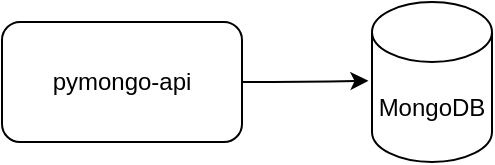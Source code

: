 <mxfile version="24.7.5" pages="6">
  <diagram name="base" id="-H_mtQnk-PTXWXPvYvuk">
    <mxGraphModel dx="1036" dy="702" grid="1" gridSize="10" guides="1" tooltips="1" connect="1" arrows="1" fold="1" page="1" pageScale="1" pageWidth="1169" pageHeight="827" math="0" shadow="0">
      <root>
        <mxCell id="0" />
        <mxCell id="1" parent="0" />
        <mxCell id="zA23MoTUsTF4_91t8viU-3" value="pymongo-api" style="rounded=1;whiteSpace=wrap;html=1;" parent="1" vertex="1">
          <mxGeometry x="340" y="240" width="120" height="60" as="geometry" />
        </mxCell>
        <mxCell id="OnGsia_LLJmRmPBzpQsp-10" value="MongoDB" style="shape=cylinder3;whiteSpace=wrap;html=1;boundedLbl=1;backgroundOutline=1;size=15;" vertex="1" parent="1">
          <mxGeometry x="525" y="230" width="60" height="80" as="geometry" />
        </mxCell>
        <mxCell id="OnGsia_LLJmRmPBzpQsp-13" style="edgeStyle=orthogonalEdgeStyle;curved=1;rounded=0;orthogonalLoop=1;jettySize=auto;html=1;entryX=0.036;entryY=0.491;entryDx=0;entryDy=0;entryPerimeter=0;" edge="1" parent="1" source="zA23MoTUsTF4_91t8viU-3">
          <mxGeometry relative="1" as="geometry">
            <mxPoint x="523.24" y="269.37" as="targetPoint" />
          </mxGeometry>
        </mxCell>
      </root>
    </mxGraphModel>
  </diagram>
  <diagram id="lijspeEM17hImte0WzE1" name="sharding">
    <mxGraphModel dx="1034" dy="701" grid="1" gridSize="10" guides="1" tooltips="1" connect="1" arrows="1" fold="1" page="1" pageScale="1" pageWidth="850" pageHeight="1100" math="0" shadow="0">
      <root>
        <mxCell id="0" />
        <mxCell id="1" parent="0" />
        <mxCell id="xdu07XAg_xLMzdiTN3Fq-1" value="pymongo-api" style="rounded=1;whiteSpace=wrap;html=1;" parent="1" vertex="1">
          <mxGeometry x="200" y="300" width="120" height="60" as="geometry" />
        </mxCell>
        <mxCell id="xdu07XAg_xLMzdiTN3Fq-2" value="MongoDB" style="shape=cylinder3;whiteSpace=wrap;html=1;boundedLbl=1;backgroundOutline=1;size=15;" parent="1" vertex="1">
          <mxGeometry x="560" y="350" width="60" height="80" as="geometry" />
        </mxCell>
        <mxCell id="xdu07XAg_xLMzdiTN3Fq-3" value="MongoDB" style="shape=cylinder3;whiteSpace=wrap;html=1;boundedLbl=1;backgroundOutline=1;size=15;" parent="1" vertex="1">
          <mxGeometry x="560" y="250" width="60" height="80" as="geometry" />
        </mxCell>
        <mxCell id="xdu07XAg_xLMzdiTN3Fq-4" value="Config Server" style="shape=note;whiteSpace=wrap;html=1;backgroundOutline=1;darkOpacity=0.05;" parent="1" vertex="1">
          <mxGeometry x="405" y="130" width="80" height="90" as="geometry" />
        </mxCell>
        <mxCell id="xdu07XAg_xLMzdiTN3Fq-5" value="Router" style="shape=cube;whiteSpace=wrap;html=1;boundedLbl=1;backgroundOutline=1;darkOpacity=0.05;darkOpacity2=0.1;" parent="1" vertex="1">
          <mxGeometry x="380" y="295" width="90" height="70" as="geometry" />
        </mxCell>
        <mxCell id="xdu07XAg_xLMzdiTN3Fq-6" style="edgeStyle=orthogonalEdgeStyle;curved=1;rounded=0;orthogonalLoop=1;jettySize=auto;html=1;entryX=0.036;entryY=0.491;entryDx=0;entryDy=0;entryPerimeter=0;" parent="1" source="xdu07XAg_xLMzdiTN3Fq-1" target="xdu07XAg_xLMzdiTN3Fq-5" edge="1">
          <mxGeometry relative="1" as="geometry" />
        </mxCell>
        <mxCell id="xdu07XAg_xLMzdiTN3Fq-7" style="edgeStyle=orthogonalEdgeStyle;curved=1;rounded=0;orthogonalLoop=1;jettySize=auto;html=1;entryX=0;entryY=0.5;entryDx=0;entryDy=0;entryPerimeter=0;" parent="1" source="xdu07XAg_xLMzdiTN3Fq-5" target="xdu07XAg_xLMzdiTN3Fq-3" edge="1">
          <mxGeometry relative="1" as="geometry" />
        </mxCell>
        <mxCell id="xdu07XAg_xLMzdiTN3Fq-8" style="edgeStyle=orthogonalEdgeStyle;curved=1;rounded=0;orthogonalLoop=1;jettySize=auto;html=1;entryX=0;entryY=0.5;entryDx=0;entryDy=0;entryPerimeter=0;" parent="1" source="xdu07XAg_xLMzdiTN3Fq-5" target="xdu07XAg_xLMzdiTN3Fq-2" edge="1">
          <mxGeometry relative="1" as="geometry" />
        </mxCell>
        <mxCell id="xdu07XAg_xLMzdiTN3Fq-9" style="edgeStyle=orthogonalEdgeStyle;curved=1;rounded=0;orthogonalLoop=1;jettySize=auto;html=1;entryX=0.628;entryY=1.042;entryDx=0;entryDy=0;entryPerimeter=0;dashed=1;" parent="1" source="xdu07XAg_xLMzdiTN3Fq-5" target="xdu07XAg_xLMzdiTN3Fq-4" edge="1">
          <mxGeometry relative="1" as="geometry" />
        </mxCell>
        <mxCell id="xdu07XAg_xLMzdiTN3Fq-10" style="edgeStyle=orthogonalEdgeStyle;curved=1;rounded=0;orthogonalLoop=1;jettySize=auto;html=1;entryX=0.249;entryY=0.023;entryDx=0;entryDy=0;entryPerimeter=0;dashed=1;" parent="1" source="xdu07XAg_xLMzdiTN3Fq-4" target="xdu07XAg_xLMzdiTN3Fq-5" edge="1">
          <mxGeometry relative="1" as="geometry">
            <Array as="points">
              <mxPoint x="445" y="240" />
              <mxPoint x="402" y="240" />
            </Array>
          </mxGeometry>
        </mxCell>
      </root>
    </mxGraphModel>
  </diagram>
  <diagram id="-LghWwi6-oDqnUDFU_0i" name="sharding-repl">
    <mxGraphModel dx="1034" dy="701" grid="1" gridSize="10" guides="1" tooltips="1" connect="1" arrows="1" fold="1" page="1" pageScale="1" pageWidth="850" pageHeight="1100" math="0" shadow="0">
      <root>
        <mxCell id="0" />
        <mxCell id="1" parent="0" />
        <mxCell id="vhlJsEPNNQFTlqiKkp3k-11" value="" style="whiteSpace=wrap;html=1;aspect=fixed;" vertex="1" parent="1">
          <mxGeometry x="560" y="100" width="210" height="210" as="geometry" />
        </mxCell>
        <mxCell id="vhlJsEPNNQFTlqiKkp3k-1" value="pymongo-api" style="rounded=1;whiteSpace=wrap;html=1;" vertex="1" parent="1">
          <mxGeometry x="130" y="290" width="120" height="60" as="geometry" />
        </mxCell>
        <mxCell id="vhlJsEPNNQFTlqiKkp3k-3" value="Slave" style="shape=cylinder3;whiteSpace=wrap;html=1;boundedLbl=1;backgroundOutline=1;size=15;" vertex="1" parent="1">
          <mxGeometry x="580" y="205" width="60" height="80" as="geometry" />
        </mxCell>
        <mxCell id="vhlJsEPNNQFTlqiKkp3k-4" value="Config Server" style="shape=note;whiteSpace=wrap;html=1;backgroundOutline=1;darkOpacity=0.05;" vertex="1" parent="1">
          <mxGeometry x="335" y="120" width="80" height="90" as="geometry" />
        </mxCell>
        <mxCell id="vhlJsEPNNQFTlqiKkp3k-26" style="edgeStyle=orthogonalEdgeStyle;curved=1;rounded=0;orthogonalLoop=1;jettySize=auto;html=1;entryX=0;entryY=0.5;entryDx=0;entryDy=0;" edge="1" parent="1" source="vhlJsEPNNQFTlqiKkp3k-5" target="vhlJsEPNNQFTlqiKkp3k-18">
          <mxGeometry relative="1" as="geometry" />
        </mxCell>
        <mxCell id="vhlJsEPNNQFTlqiKkp3k-5" value="Router" style="shape=cube;whiteSpace=wrap;html=1;boundedLbl=1;backgroundOutline=1;darkOpacity=0.05;darkOpacity2=0.1;" vertex="1" parent="1">
          <mxGeometry x="310" y="285" width="90" height="70" as="geometry" />
        </mxCell>
        <mxCell id="vhlJsEPNNQFTlqiKkp3k-6" style="edgeStyle=orthogonalEdgeStyle;curved=1;rounded=0;orthogonalLoop=1;jettySize=auto;html=1;entryX=0.036;entryY=0.491;entryDx=0;entryDy=0;entryPerimeter=0;" edge="1" parent="1" source="vhlJsEPNNQFTlqiKkp3k-1" target="vhlJsEPNNQFTlqiKkp3k-5">
          <mxGeometry relative="1" as="geometry" />
        </mxCell>
        <mxCell id="vhlJsEPNNQFTlqiKkp3k-7" style="edgeStyle=orthogonalEdgeStyle;curved=1;rounded=0;orthogonalLoop=1;jettySize=auto;html=1;entryX=0;entryY=0.5;entryDx=0;entryDy=0;" edge="1" parent="1" source="vhlJsEPNNQFTlqiKkp3k-5" target="vhlJsEPNNQFTlqiKkp3k-11">
          <mxGeometry relative="1" as="geometry" />
        </mxCell>
        <mxCell id="vhlJsEPNNQFTlqiKkp3k-9" style="edgeStyle=orthogonalEdgeStyle;curved=1;rounded=0;orthogonalLoop=1;jettySize=auto;html=1;entryX=0.628;entryY=1.042;entryDx=0;entryDy=0;entryPerimeter=0;dashed=1;" edge="1" parent="1" source="vhlJsEPNNQFTlqiKkp3k-5" target="vhlJsEPNNQFTlqiKkp3k-4">
          <mxGeometry relative="1" as="geometry" />
        </mxCell>
        <mxCell id="vhlJsEPNNQFTlqiKkp3k-10" style="edgeStyle=orthogonalEdgeStyle;curved=1;rounded=0;orthogonalLoop=1;jettySize=auto;html=1;entryX=0.249;entryY=0.023;entryDx=0;entryDy=0;entryPerimeter=0;dashed=1;" edge="1" parent="1" source="vhlJsEPNNQFTlqiKkp3k-4" target="vhlJsEPNNQFTlqiKkp3k-5">
          <mxGeometry relative="1" as="geometry">
            <Array as="points">
              <mxPoint x="375" y="230" />
              <mxPoint x="332" y="230" />
            </Array>
          </mxGeometry>
        </mxCell>
        <mxCell id="vhlJsEPNNQFTlqiKkp3k-12" value="Slave" style="shape=cylinder3;whiteSpace=wrap;html=1;boundedLbl=1;backgroundOutline=1;size=15;" vertex="1" parent="1">
          <mxGeometry x="690" y="205" width="60" height="80" as="geometry" />
        </mxCell>
        <mxCell id="vhlJsEPNNQFTlqiKkp3k-13" value="Master" style="shape=cylinder3;whiteSpace=wrap;html=1;boundedLbl=1;backgroundOutline=1;size=15;" vertex="1" parent="1">
          <mxGeometry x="635" y="110" width="60" height="80" as="geometry" />
        </mxCell>
        <mxCell id="vhlJsEPNNQFTlqiKkp3k-14" style="edgeStyle=orthogonalEdgeStyle;rounded=0;orthogonalLoop=1;jettySize=auto;html=1;entryX=1;entryY=0;entryDx=0;entryDy=15;entryPerimeter=0;dashed=1;" edge="1" parent="1" source="vhlJsEPNNQFTlqiKkp3k-13" target="vhlJsEPNNQFTlqiKkp3k-3">
          <mxGeometry relative="1" as="geometry" />
        </mxCell>
        <mxCell id="vhlJsEPNNQFTlqiKkp3k-15" style="edgeStyle=orthogonalEdgeStyle;rounded=0;orthogonalLoop=1;jettySize=auto;html=1;entryX=0;entryY=0;entryDx=0;entryDy=15;entryPerimeter=0;dashed=1;" edge="1" parent="1" source="vhlJsEPNNQFTlqiKkp3k-13" target="vhlJsEPNNQFTlqiKkp3k-12">
          <mxGeometry relative="1" as="geometry" />
        </mxCell>
        <mxCell id="vhlJsEPNNQFTlqiKkp3k-16" value="Replica Set 1" style="text;html=1;align=center;verticalAlign=middle;whiteSpace=wrap;rounded=0;" vertex="1" parent="1">
          <mxGeometry x="630" y="60" width="60" height="30" as="geometry" />
        </mxCell>
        <mxCell id="vhlJsEPNNQFTlqiKkp3k-18" value="" style="whiteSpace=wrap;html=1;aspect=fixed;" vertex="1" parent="1">
          <mxGeometry x="555" y="370" width="210" height="210" as="geometry" />
        </mxCell>
        <mxCell id="vhlJsEPNNQFTlqiKkp3k-19" value="Slave" style="shape=cylinder3;whiteSpace=wrap;html=1;boundedLbl=1;backgroundOutline=1;size=15;" vertex="1" parent="1">
          <mxGeometry x="575" y="475" width="60" height="80" as="geometry" />
        </mxCell>
        <mxCell id="vhlJsEPNNQFTlqiKkp3k-20" value="Slave" style="shape=cylinder3;whiteSpace=wrap;html=1;boundedLbl=1;backgroundOutline=1;size=15;" vertex="1" parent="1">
          <mxGeometry x="685" y="475" width="60" height="80" as="geometry" />
        </mxCell>
        <mxCell id="vhlJsEPNNQFTlqiKkp3k-21" value="Master" style="shape=cylinder3;whiteSpace=wrap;html=1;boundedLbl=1;backgroundOutline=1;size=15;" vertex="1" parent="1">
          <mxGeometry x="630" y="380" width="60" height="80" as="geometry" />
        </mxCell>
        <mxCell id="vhlJsEPNNQFTlqiKkp3k-22" style="edgeStyle=orthogonalEdgeStyle;rounded=0;orthogonalLoop=1;jettySize=auto;html=1;entryX=1;entryY=0;entryDx=0;entryDy=15;entryPerimeter=0;dashed=1;" edge="1" parent="1" source="vhlJsEPNNQFTlqiKkp3k-21" target="vhlJsEPNNQFTlqiKkp3k-19">
          <mxGeometry relative="1" as="geometry" />
        </mxCell>
        <mxCell id="vhlJsEPNNQFTlqiKkp3k-23" style="edgeStyle=orthogonalEdgeStyle;rounded=0;orthogonalLoop=1;jettySize=auto;html=1;entryX=0;entryY=0;entryDx=0;entryDy=15;entryPerimeter=0;dashed=1;" edge="1" parent="1" source="vhlJsEPNNQFTlqiKkp3k-21" target="vhlJsEPNNQFTlqiKkp3k-20">
          <mxGeometry relative="1" as="geometry" />
        </mxCell>
        <mxCell id="vhlJsEPNNQFTlqiKkp3k-24" value="Replica Set 2" style="text;html=1;align=center;verticalAlign=middle;whiteSpace=wrap;rounded=0;" vertex="1" parent="1">
          <mxGeometry x="625" y="330" width="60" height="30" as="geometry" />
        </mxCell>
      </root>
    </mxGraphModel>
  </diagram>
  <diagram id="3_eMK0ekYJvWcPCFXmuJ" name="sharding-repl-cache">
    <mxGraphModel dx="1379" dy="935" grid="1" gridSize="10" guides="1" tooltips="1" connect="1" arrows="1" fold="1" page="1" pageScale="1" pageWidth="850" pageHeight="1100" math="0" shadow="0">
      <root>
        <mxCell id="0" />
        <mxCell id="1" parent="0" />
        <mxCell id="49PQBLQmq2RMuryVwQxM-5" style="edgeStyle=none;rounded=0;orthogonalLoop=1;jettySize=auto;html=1;entryX=0.5;entryY=1;entryDx=0;entryDy=0;exitX=0.5;exitY=0;exitDx=0;exitDy=0;" edge="1" parent="1" source="49PQBLQmq2RMuryVwQxM-2" target="LizzETU5KsjbvdkglL4d-23">
          <mxGeometry relative="1" as="geometry">
            <mxPoint x="158.194" y="192.5" as="sourcePoint" />
          </mxGeometry>
        </mxCell>
        <mxCell id="LizzETU5KsjbvdkglL4d-1" value="" style="whiteSpace=wrap;html=1;aspect=fixed;" vertex="1" parent="1">
          <mxGeometry x="560" y="100" width="210" height="210" as="geometry" />
        </mxCell>
        <mxCell id="LizzETU5KsjbvdkglL4d-3" value="Slave" style="shape=cylinder3;whiteSpace=wrap;html=1;boundedLbl=1;backgroundOutline=1;size=15;" vertex="1" parent="1">
          <mxGeometry x="580" y="205" width="60" height="80" as="geometry" />
        </mxCell>
        <mxCell id="LizzETU5KsjbvdkglL4d-4" value="Config Server" style="shape=note;whiteSpace=wrap;html=1;backgroundOutline=1;darkOpacity=0.05;" vertex="1" parent="1">
          <mxGeometry x="335" y="120" width="80" height="90" as="geometry" />
        </mxCell>
        <mxCell id="LizzETU5KsjbvdkglL4d-5" style="edgeStyle=orthogonalEdgeStyle;curved=1;rounded=0;orthogonalLoop=1;jettySize=auto;html=1;entryX=0;entryY=0.5;entryDx=0;entryDy=0;" edge="1" parent="1" source="LizzETU5KsjbvdkglL4d-6" target="LizzETU5KsjbvdkglL4d-16">
          <mxGeometry relative="1" as="geometry" />
        </mxCell>
        <mxCell id="LizzETU5KsjbvdkglL4d-6" value="Router" style="shape=cube;whiteSpace=wrap;html=1;boundedLbl=1;backgroundOutline=1;darkOpacity=0.05;darkOpacity2=0.1;" vertex="1" parent="1">
          <mxGeometry x="310" y="285" width="90" height="70" as="geometry" />
        </mxCell>
        <mxCell id="LizzETU5KsjbvdkglL4d-8" style="edgeStyle=orthogonalEdgeStyle;curved=1;rounded=0;orthogonalLoop=1;jettySize=auto;html=1;entryX=0;entryY=0.5;entryDx=0;entryDy=0;" edge="1" parent="1" source="LizzETU5KsjbvdkglL4d-6" target="LizzETU5KsjbvdkglL4d-1">
          <mxGeometry relative="1" as="geometry" />
        </mxCell>
        <mxCell id="LizzETU5KsjbvdkglL4d-9" style="edgeStyle=orthogonalEdgeStyle;curved=1;rounded=0;orthogonalLoop=1;jettySize=auto;html=1;entryX=0.628;entryY=1.042;entryDx=0;entryDy=0;entryPerimeter=0;dashed=1;" edge="1" parent="1" source="LizzETU5KsjbvdkglL4d-6" target="LizzETU5KsjbvdkglL4d-4">
          <mxGeometry relative="1" as="geometry" />
        </mxCell>
        <mxCell id="LizzETU5KsjbvdkglL4d-10" style="edgeStyle=orthogonalEdgeStyle;curved=1;rounded=0;orthogonalLoop=1;jettySize=auto;html=1;entryX=0.249;entryY=0.023;entryDx=0;entryDy=0;entryPerimeter=0;dashed=1;" edge="1" parent="1" source="LizzETU5KsjbvdkglL4d-4" target="LizzETU5KsjbvdkglL4d-6">
          <mxGeometry relative="1" as="geometry">
            <Array as="points">
              <mxPoint x="375" y="230" />
              <mxPoint x="332" y="230" />
            </Array>
          </mxGeometry>
        </mxCell>
        <mxCell id="LizzETU5KsjbvdkglL4d-11" value="Slave" style="shape=cylinder3;whiteSpace=wrap;html=1;boundedLbl=1;backgroundOutline=1;size=15;" vertex="1" parent="1">
          <mxGeometry x="690" y="205" width="60" height="80" as="geometry" />
        </mxCell>
        <mxCell id="LizzETU5KsjbvdkglL4d-12" value="Master" style="shape=cylinder3;whiteSpace=wrap;html=1;boundedLbl=1;backgroundOutline=1;size=15;" vertex="1" parent="1">
          <mxGeometry x="635" y="110" width="60" height="80" as="geometry" />
        </mxCell>
        <mxCell id="LizzETU5KsjbvdkglL4d-13" style="edgeStyle=orthogonalEdgeStyle;rounded=0;orthogonalLoop=1;jettySize=auto;html=1;entryX=1;entryY=0;entryDx=0;entryDy=15;entryPerimeter=0;dashed=1;" edge="1" parent="1" source="LizzETU5KsjbvdkglL4d-12" target="LizzETU5KsjbvdkglL4d-3">
          <mxGeometry relative="1" as="geometry" />
        </mxCell>
        <mxCell id="LizzETU5KsjbvdkglL4d-14" style="edgeStyle=orthogonalEdgeStyle;rounded=0;orthogonalLoop=1;jettySize=auto;html=1;entryX=0;entryY=0;entryDx=0;entryDy=15;entryPerimeter=0;dashed=1;" edge="1" parent="1" source="LizzETU5KsjbvdkglL4d-12" target="LizzETU5KsjbvdkglL4d-11">
          <mxGeometry relative="1" as="geometry" />
        </mxCell>
        <mxCell id="LizzETU5KsjbvdkglL4d-15" value="Replica Set 1" style="text;html=1;align=center;verticalAlign=middle;whiteSpace=wrap;rounded=0;" vertex="1" parent="1">
          <mxGeometry x="630" y="60" width="60" height="30" as="geometry" />
        </mxCell>
        <mxCell id="LizzETU5KsjbvdkglL4d-16" value="" style="whiteSpace=wrap;html=1;aspect=fixed;" vertex="1" parent="1">
          <mxGeometry x="555" y="370" width="210" height="210" as="geometry" />
        </mxCell>
        <mxCell id="LizzETU5KsjbvdkglL4d-17" value="Slave" style="shape=cylinder3;whiteSpace=wrap;html=1;boundedLbl=1;backgroundOutline=1;size=15;" vertex="1" parent="1">
          <mxGeometry x="575" y="475" width="60" height="80" as="geometry" />
        </mxCell>
        <mxCell id="LizzETU5KsjbvdkglL4d-18" value="Slave" style="shape=cylinder3;whiteSpace=wrap;html=1;boundedLbl=1;backgroundOutline=1;size=15;" vertex="1" parent="1">
          <mxGeometry x="685" y="475" width="60" height="80" as="geometry" />
        </mxCell>
        <mxCell id="LizzETU5KsjbvdkglL4d-19" value="Master" style="shape=cylinder3;whiteSpace=wrap;html=1;boundedLbl=1;backgroundOutline=1;size=15;" vertex="1" parent="1">
          <mxGeometry x="630" y="380" width="60" height="80" as="geometry" />
        </mxCell>
        <mxCell id="LizzETU5KsjbvdkglL4d-20" style="edgeStyle=orthogonalEdgeStyle;rounded=0;orthogonalLoop=1;jettySize=auto;html=1;entryX=1;entryY=0;entryDx=0;entryDy=15;entryPerimeter=0;dashed=1;" edge="1" parent="1" source="LizzETU5KsjbvdkglL4d-19" target="LizzETU5KsjbvdkglL4d-17">
          <mxGeometry relative="1" as="geometry" />
        </mxCell>
        <mxCell id="LizzETU5KsjbvdkglL4d-21" style="edgeStyle=orthogonalEdgeStyle;rounded=0;orthogonalLoop=1;jettySize=auto;html=1;entryX=0;entryY=0;entryDx=0;entryDy=15;entryPerimeter=0;dashed=1;" edge="1" parent="1" source="LizzETU5KsjbvdkglL4d-19" target="LizzETU5KsjbvdkglL4d-18">
          <mxGeometry relative="1" as="geometry" />
        </mxCell>
        <mxCell id="LizzETU5KsjbvdkglL4d-22" value="Replica Set 2" style="text;html=1;align=center;verticalAlign=middle;whiteSpace=wrap;rounded=0;" vertex="1" parent="1">
          <mxGeometry x="625" y="330" width="60" height="30" as="geometry" />
        </mxCell>
        <mxCell id="LizzETU5KsjbvdkglL4d-23" value="Cache" style="rounded=1;whiteSpace=wrap;html=1;" vertex="1" parent="1">
          <mxGeometry x="100" y="145" width="120" height="60" as="geometry" />
        </mxCell>
        <mxCell id="49PQBLQmq2RMuryVwQxM-2" value="pymongo-api" style="rounded=1;whiteSpace=wrap;html=1;" vertex="1" parent="1">
          <mxGeometry x="100" y="280" width="120" height="60" as="geometry" />
        </mxCell>
        <mxCell id="49PQBLQmq2RMuryVwQxM-6" style="edgeStyle=none;rounded=0;orthogonalLoop=1;jettySize=auto;html=1;entryX=0;entryY=0;entryDx=0;entryDy=25;entryPerimeter=0;exitX=1;exitY=0.5;exitDx=0;exitDy=0;" edge="1" parent="1" source="49PQBLQmq2RMuryVwQxM-2" target="LizzETU5KsjbvdkglL4d-6">
          <mxGeometry relative="1" as="geometry">
            <mxPoint x="270" y="309.355" as="sourcePoint" />
          </mxGeometry>
        </mxCell>
      </root>
    </mxGraphModel>
  </diagram>
  <diagram id="SLim0bVI5zzPwG8K8UZm" name="sharding-repl-cache-with-gateway">
    <mxGraphModel dx="2573" dy="1168" grid="1" gridSize="10" guides="1" tooltips="1" connect="1" arrows="1" fold="1" page="1" pageScale="1" pageWidth="850" pageHeight="1100" math="0" shadow="0">
      <root>
        <mxCell id="0" />
        <mxCell id="1" parent="0" />
        <mxCell id="wUFDccihuoPzmhN7gNPd-1" style="edgeStyle=none;rounded=0;orthogonalLoop=1;jettySize=auto;html=1;entryX=0.5;entryY=1;entryDx=0;entryDy=0;" edge="1" parent="1" source="wUFDccihuoPzmhN7gNPd-2" target="wUFDccihuoPzmhN7gNPd-24">
          <mxGeometry relative="1" as="geometry" />
        </mxCell>
        <mxCell id="ITWo1jE9_2LyDLDGr7MY-1" style="edgeStyle=none;rounded=0;orthogonalLoop=1;jettySize=auto;html=1;entryX=1.006;entryY=0.534;entryDx=0;entryDy=0;exitX=0.006;exitY=0.839;exitDx=0;exitDy=0;exitPerimeter=0;entryPerimeter=0;" edge="1" parent="1" source="wUFDccihuoPzmhN7gNPd-2" target="wUFDccihuoPzmhN7gNPd-30">
          <mxGeometry relative="1" as="geometry" />
        </mxCell>
        <mxCell id="wUFDccihuoPzmhN7gNPd-2" value="" style="whiteSpace=wrap;html=1;aspect=fixed;" vertex="1" parent="1">
          <mxGeometry x="40" y="192.5" width="230" height="230" as="geometry" />
        </mxCell>
        <mxCell id="wUFDccihuoPzmhN7gNPd-3" value="" style="whiteSpace=wrap;html=1;aspect=fixed;" vertex="1" parent="1">
          <mxGeometry x="560" y="100" width="210" height="210" as="geometry" />
        </mxCell>
        <mxCell id="wUFDccihuoPzmhN7gNPd-4" value="pymongo-api" style="rounded=1;whiteSpace=wrap;html=1;" vertex="1" parent="1">
          <mxGeometry x="100" y="212.5" width="120" height="60" as="geometry" />
        </mxCell>
        <mxCell id="wUFDccihuoPzmhN7gNPd-5" value="Slave" style="shape=cylinder3;whiteSpace=wrap;html=1;boundedLbl=1;backgroundOutline=1;size=15;" vertex="1" parent="1">
          <mxGeometry x="580" y="205" width="60" height="80" as="geometry" />
        </mxCell>
        <mxCell id="wUFDccihuoPzmhN7gNPd-6" value="Config Server" style="shape=note;whiteSpace=wrap;html=1;backgroundOutline=1;darkOpacity=0.05;" vertex="1" parent="1">
          <mxGeometry x="335" y="120" width="80" height="90" as="geometry" />
        </mxCell>
        <mxCell id="wUFDccihuoPzmhN7gNPd-7" style="edgeStyle=orthogonalEdgeStyle;curved=1;rounded=0;orthogonalLoop=1;jettySize=auto;html=1;entryX=0;entryY=0.5;entryDx=0;entryDy=0;" edge="1" parent="1" source="wUFDccihuoPzmhN7gNPd-8" target="wUFDccihuoPzmhN7gNPd-17">
          <mxGeometry relative="1" as="geometry" />
        </mxCell>
        <mxCell id="wUFDccihuoPzmhN7gNPd-8" value="Router" style="shape=cube;whiteSpace=wrap;html=1;boundedLbl=1;backgroundOutline=1;darkOpacity=0.05;darkOpacity2=0.1;" vertex="1" parent="1">
          <mxGeometry x="310" y="285" width="90" height="70" as="geometry" />
        </mxCell>
        <mxCell id="wUFDccihuoPzmhN7gNPd-9" style="edgeStyle=orthogonalEdgeStyle;curved=1;rounded=0;orthogonalLoop=1;jettySize=auto;html=1;entryX=0;entryY=0.5;entryDx=0;entryDy=0;" edge="1" parent="1" source="wUFDccihuoPzmhN7gNPd-8" target="wUFDccihuoPzmhN7gNPd-3">
          <mxGeometry relative="1" as="geometry" />
        </mxCell>
        <mxCell id="wUFDccihuoPzmhN7gNPd-10" style="edgeStyle=orthogonalEdgeStyle;curved=1;rounded=0;orthogonalLoop=1;jettySize=auto;html=1;entryX=0.628;entryY=1.042;entryDx=0;entryDy=0;entryPerimeter=0;dashed=1;" edge="1" parent="1" source="wUFDccihuoPzmhN7gNPd-8" target="wUFDccihuoPzmhN7gNPd-6">
          <mxGeometry relative="1" as="geometry" />
        </mxCell>
        <mxCell id="wUFDccihuoPzmhN7gNPd-11" style="edgeStyle=orthogonalEdgeStyle;curved=1;rounded=0;orthogonalLoop=1;jettySize=auto;html=1;entryX=0.249;entryY=0.023;entryDx=0;entryDy=0;entryPerimeter=0;dashed=1;" edge="1" parent="1" source="wUFDccihuoPzmhN7gNPd-6" target="wUFDccihuoPzmhN7gNPd-8">
          <mxGeometry relative="1" as="geometry">
            <Array as="points">
              <mxPoint x="375" y="230" />
              <mxPoint x="332" y="230" />
            </Array>
          </mxGeometry>
        </mxCell>
        <mxCell id="wUFDccihuoPzmhN7gNPd-12" value="Slave" style="shape=cylinder3;whiteSpace=wrap;html=1;boundedLbl=1;backgroundOutline=1;size=15;" vertex="1" parent="1">
          <mxGeometry x="690" y="205" width="60" height="80" as="geometry" />
        </mxCell>
        <mxCell id="wUFDccihuoPzmhN7gNPd-13" value="Master" style="shape=cylinder3;whiteSpace=wrap;html=1;boundedLbl=1;backgroundOutline=1;size=15;" vertex="1" parent="1">
          <mxGeometry x="635" y="110" width="60" height="80" as="geometry" />
        </mxCell>
        <mxCell id="wUFDccihuoPzmhN7gNPd-14" style="edgeStyle=orthogonalEdgeStyle;rounded=0;orthogonalLoop=1;jettySize=auto;html=1;entryX=1;entryY=0;entryDx=0;entryDy=15;entryPerimeter=0;dashed=1;" edge="1" parent="1" source="wUFDccihuoPzmhN7gNPd-13" target="wUFDccihuoPzmhN7gNPd-5">
          <mxGeometry relative="1" as="geometry" />
        </mxCell>
        <mxCell id="wUFDccihuoPzmhN7gNPd-15" style="edgeStyle=orthogonalEdgeStyle;rounded=0;orthogonalLoop=1;jettySize=auto;html=1;entryX=0;entryY=0;entryDx=0;entryDy=15;entryPerimeter=0;dashed=1;" edge="1" parent="1" source="wUFDccihuoPzmhN7gNPd-13" target="wUFDccihuoPzmhN7gNPd-12">
          <mxGeometry relative="1" as="geometry" />
        </mxCell>
        <mxCell id="wUFDccihuoPzmhN7gNPd-16" value="Replica Set 1" style="text;html=1;align=center;verticalAlign=middle;whiteSpace=wrap;rounded=0;" vertex="1" parent="1">
          <mxGeometry x="630" y="60" width="60" height="30" as="geometry" />
        </mxCell>
        <mxCell id="wUFDccihuoPzmhN7gNPd-17" value="" style="whiteSpace=wrap;html=1;aspect=fixed;" vertex="1" parent="1">
          <mxGeometry x="555" y="370" width="210" height="210" as="geometry" />
        </mxCell>
        <mxCell id="wUFDccihuoPzmhN7gNPd-18" value="Slave" style="shape=cylinder3;whiteSpace=wrap;html=1;boundedLbl=1;backgroundOutline=1;size=15;" vertex="1" parent="1">
          <mxGeometry x="575" y="475" width="60" height="80" as="geometry" />
        </mxCell>
        <mxCell id="wUFDccihuoPzmhN7gNPd-19" value="Slave" style="shape=cylinder3;whiteSpace=wrap;html=1;boundedLbl=1;backgroundOutline=1;size=15;" vertex="1" parent="1">
          <mxGeometry x="685" y="475" width="60" height="80" as="geometry" />
        </mxCell>
        <mxCell id="wUFDccihuoPzmhN7gNPd-20" value="Master" style="shape=cylinder3;whiteSpace=wrap;html=1;boundedLbl=1;backgroundOutline=1;size=15;" vertex="1" parent="1">
          <mxGeometry x="630" y="380" width="60" height="80" as="geometry" />
        </mxCell>
        <mxCell id="wUFDccihuoPzmhN7gNPd-21" style="edgeStyle=orthogonalEdgeStyle;rounded=0;orthogonalLoop=1;jettySize=auto;html=1;entryX=1;entryY=0;entryDx=0;entryDy=15;entryPerimeter=0;dashed=1;" edge="1" parent="1" source="wUFDccihuoPzmhN7gNPd-20" target="wUFDccihuoPzmhN7gNPd-18">
          <mxGeometry relative="1" as="geometry" />
        </mxCell>
        <mxCell id="wUFDccihuoPzmhN7gNPd-22" style="edgeStyle=orthogonalEdgeStyle;rounded=0;orthogonalLoop=1;jettySize=auto;html=1;entryX=0;entryY=0;entryDx=0;entryDy=15;entryPerimeter=0;dashed=1;" edge="1" parent="1" source="wUFDccihuoPzmhN7gNPd-20" target="wUFDccihuoPzmhN7gNPd-19">
          <mxGeometry relative="1" as="geometry" />
        </mxCell>
        <mxCell id="wUFDccihuoPzmhN7gNPd-23" value="Replica Set 2" style="text;html=1;align=center;verticalAlign=middle;whiteSpace=wrap;rounded=0;" vertex="1" parent="1">
          <mxGeometry x="625" y="330" width="60" height="30" as="geometry" />
        </mxCell>
        <mxCell id="wUFDccihuoPzmhN7gNPd-24" value="Cache" style="rounded=1;whiteSpace=wrap;html=1;" vertex="1" parent="1">
          <mxGeometry x="100" y="67.5" width="120" height="60" as="geometry" />
        </mxCell>
        <mxCell id="wUFDccihuoPzmhN7gNPd-25" value="pymongo-api" style="rounded=1;whiteSpace=wrap;html=1;" vertex="1" parent="1">
          <mxGeometry x="100" y="282.5" width="120" height="60" as="geometry" />
        </mxCell>
        <mxCell id="wUFDccihuoPzmhN7gNPd-26" value="pymongo-api" style="rounded=1;whiteSpace=wrap;html=1;" vertex="1" parent="1">
          <mxGeometry x="100" y="352.5" width="120" height="60" as="geometry" />
        </mxCell>
        <mxCell id="wUFDccihuoPzmhN7gNPd-27" style="edgeStyle=none;rounded=0;orthogonalLoop=1;jettySize=auto;html=1;entryX=0;entryY=0;entryDx=0;entryDy=25;entryPerimeter=0;" edge="1" parent="1" source="wUFDccihuoPzmhN7gNPd-2" target="wUFDccihuoPzmhN7gNPd-8">
          <mxGeometry relative="1" as="geometry" />
        </mxCell>
        <mxCell id="wUFDccihuoPzmhN7gNPd-28" style="edgeStyle=none;rounded=0;orthogonalLoop=1;jettySize=auto;html=1;entryX=0;entryY=0.25;entryDx=0;entryDy=0;" edge="1" parent="1" source="wUFDccihuoPzmhN7gNPd-29" target="wUFDccihuoPzmhN7gNPd-2">
          <mxGeometry relative="1" as="geometry" />
        </mxCell>
        <mxCell id="ITWo1jE9_2LyDLDGr7MY-3" style="edgeStyle=none;rounded=0;orthogonalLoop=1;jettySize=auto;html=1;entryX=0.5;entryY=0;entryDx=0;entryDy=0;" edge="1" parent="1" source="wUFDccihuoPzmhN7gNPd-29" target="wUFDccihuoPzmhN7gNPd-30">
          <mxGeometry relative="1" as="geometry" />
        </mxCell>
        <mxCell id="wUFDccihuoPzmhN7gNPd-29" value="API Gateway" style="shape=hexagon;perimeter=hexagonPerimeter2;whiteSpace=wrap;html=1;fixedSize=1;" vertex="1" parent="1">
          <mxGeometry x="-160" y="210" width="120" height="80" as="geometry" />
        </mxCell>
        <mxCell id="wUFDccihuoPzmhN7gNPd-30" value="Service Registry" style="rounded=1;whiteSpace=wrap;html=1;" vertex="1" parent="1">
          <mxGeometry x="-160" y="355" width="120" height="60" as="geometry" />
        </mxCell>
        <mxCell id="ITWo1jE9_2LyDLDGr7MY-5" style="edgeStyle=none;rounded=0;orthogonalLoop=1;jettySize=auto;html=1;entryX=0;entryY=0.5;entryDx=0;entryDy=0;" edge="1" parent="1" source="wUFDccihuoPzmhN7gNPd-31" target="wUFDccihuoPzmhN7gNPd-29">
          <mxGeometry relative="1" as="geometry" />
        </mxCell>
        <mxCell id="wUFDccihuoPzmhN7gNPd-31" value="Клиент" style="shape=umlActor;verticalLabelPosition=bottom;verticalAlign=top;html=1;outlineConnect=0;" vertex="1" parent="1">
          <mxGeometry x="-290" y="202.5" width="50" height="95" as="geometry" />
        </mxCell>
        <mxCell id="ITWo1jE9_2LyDLDGr7MY-2" value="Регистрация" style="text;html=1;align=center;verticalAlign=middle;whiteSpace=wrap;rounded=0;" vertex="1" parent="1">
          <mxGeometry x="-30" y="352.5" width="60" height="30" as="geometry" />
        </mxCell>
        <mxCell id="ITWo1jE9_2LyDLDGr7MY-4" value="Получить список серверов" style="text;html=1;align=center;verticalAlign=middle;whiteSpace=wrap;rounded=0;" vertex="1" parent="1">
          <mxGeometry x="-170" y="305" width="60" height="30" as="geometry" />
        </mxCell>
      </root>
    </mxGraphModel>
  </diagram>
  <diagram id="faFBlwgMAWBpw2V6A2ht" name="sharding-repl-cache-with-gateway-and-cdn">
    <mxGraphModel dx="1233" dy="260" grid="1" gridSize="10" guides="1" tooltips="1" connect="1" arrows="1" fold="1" page="1" pageScale="1" pageWidth="850" pageHeight="1100" math="0" shadow="0">
      <root>
        <mxCell id="0" />
        <mxCell id="1" parent="0" />
        <mxCell id="IAZbwYyRx7YP4iFyPlHM-1" style="edgeStyle=none;rounded=0;orthogonalLoop=1;jettySize=auto;html=1;entryX=0.5;entryY=1;entryDx=0;entryDy=0;" edge="1" parent="1" source="IAZbwYyRx7YP4iFyPlHM-3" target="IAZbwYyRx7YP4iFyPlHM-25">
          <mxGeometry relative="1" as="geometry" />
        </mxCell>
        <mxCell id="IAZbwYyRx7YP4iFyPlHM-2" style="edgeStyle=none;rounded=0;orthogonalLoop=1;jettySize=auto;html=1;entryX=1.006;entryY=0.534;entryDx=0;entryDy=0;exitX=0.006;exitY=0.839;exitDx=0;exitDy=0;exitPerimeter=0;entryPerimeter=0;" edge="1" parent="1" source="IAZbwYyRx7YP4iFyPlHM-3" target="IAZbwYyRx7YP4iFyPlHM-32">
          <mxGeometry relative="1" as="geometry" />
        </mxCell>
        <mxCell id="IAZbwYyRx7YP4iFyPlHM-3" value="" style="whiteSpace=wrap;html=1;aspect=fixed;" vertex="1" parent="1">
          <mxGeometry x="40" y="192.5" width="230" height="230" as="geometry" />
        </mxCell>
        <mxCell id="IAZbwYyRx7YP4iFyPlHM-4" value="" style="whiteSpace=wrap;html=1;aspect=fixed;" vertex="1" parent="1">
          <mxGeometry x="560" y="100" width="210" height="210" as="geometry" />
        </mxCell>
        <mxCell id="IAZbwYyRx7YP4iFyPlHM-5" value="pymongo-api" style="rounded=1;whiteSpace=wrap;html=1;" vertex="1" parent="1">
          <mxGeometry x="100" y="212.5" width="120" height="60" as="geometry" />
        </mxCell>
        <mxCell id="IAZbwYyRx7YP4iFyPlHM-6" value="Slave" style="shape=cylinder3;whiteSpace=wrap;html=1;boundedLbl=1;backgroundOutline=1;size=15;" vertex="1" parent="1">
          <mxGeometry x="580" y="205" width="60" height="80" as="geometry" />
        </mxCell>
        <mxCell id="IAZbwYyRx7YP4iFyPlHM-7" value="Config Server" style="shape=note;whiteSpace=wrap;html=1;backgroundOutline=1;darkOpacity=0.05;" vertex="1" parent="1">
          <mxGeometry x="335" y="120" width="80" height="90" as="geometry" />
        </mxCell>
        <mxCell id="IAZbwYyRx7YP4iFyPlHM-8" style="edgeStyle=orthogonalEdgeStyle;curved=1;rounded=0;orthogonalLoop=1;jettySize=auto;html=1;entryX=0;entryY=0.5;entryDx=0;entryDy=0;" edge="1" parent="1" source="IAZbwYyRx7YP4iFyPlHM-9" target="IAZbwYyRx7YP4iFyPlHM-18">
          <mxGeometry relative="1" as="geometry" />
        </mxCell>
        <mxCell id="IAZbwYyRx7YP4iFyPlHM-9" value="Router" style="shape=cube;whiteSpace=wrap;html=1;boundedLbl=1;backgroundOutline=1;darkOpacity=0.05;darkOpacity2=0.1;" vertex="1" parent="1">
          <mxGeometry x="310" y="285" width="90" height="70" as="geometry" />
        </mxCell>
        <mxCell id="IAZbwYyRx7YP4iFyPlHM-10" style="edgeStyle=orthogonalEdgeStyle;curved=1;rounded=0;orthogonalLoop=1;jettySize=auto;html=1;entryX=0;entryY=0.5;entryDx=0;entryDy=0;" edge="1" parent="1" source="IAZbwYyRx7YP4iFyPlHM-9" target="IAZbwYyRx7YP4iFyPlHM-4">
          <mxGeometry relative="1" as="geometry" />
        </mxCell>
        <mxCell id="IAZbwYyRx7YP4iFyPlHM-11" style="edgeStyle=orthogonalEdgeStyle;curved=1;rounded=0;orthogonalLoop=1;jettySize=auto;html=1;entryX=0.628;entryY=1.042;entryDx=0;entryDy=0;entryPerimeter=0;dashed=1;" edge="1" parent="1" source="IAZbwYyRx7YP4iFyPlHM-9" target="IAZbwYyRx7YP4iFyPlHM-7">
          <mxGeometry relative="1" as="geometry" />
        </mxCell>
        <mxCell id="IAZbwYyRx7YP4iFyPlHM-12" style="edgeStyle=orthogonalEdgeStyle;curved=1;rounded=0;orthogonalLoop=1;jettySize=auto;html=1;entryX=0.249;entryY=0.023;entryDx=0;entryDy=0;entryPerimeter=0;dashed=1;" edge="1" parent="1" source="IAZbwYyRx7YP4iFyPlHM-7" target="IAZbwYyRx7YP4iFyPlHM-9">
          <mxGeometry relative="1" as="geometry">
            <Array as="points">
              <mxPoint x="375" y="230" />
              <mxPoint x="332" y="230" />
            </Array>
          </mxGeometry>
        </mxCell>
        <mxCell id="IAZbwYyRx7YP4iFyPlHM-13" value="Slave" style="shape=cylinder3;whiteSpace=wrap;html=1;boundedLbl=1;backgroundOutline=1;size=15;" vertex="1" parent="1">
          <mxGeometry x="690" y="205" width="60" height="80" as="geometry" />
        </mxCell>
        <mxCell id="IAZbwYyRx7YP4iFyPlHM-14" value="Master" style="shape=cylinder3;whiteSpace=wrap;html=1;boundedLbl=1;backgroundOutline=1;size=15;" vertex="1" parent="1">
          <mxGeometry x="635" y="110" width="60" height="80" as="geometry" />
        </mxCell>
        <mxCell id="IAZbwYyRx7YP4iFyPlHM-15" style="edgeStyle=orthogonalEdgeStyle;rounded=0;orthogonalLoop=1;jettySize=auto;html=1;entryX=1;entryY=0;entryDx=0;entryDy=15;entryPerimeter=0;dashed=1;" edge="1" parent="1" source="IAZbwYyRx7YP4iFyPlHM-14" target="IAZbwYyRx7YP4iFyPlHM-6">
          <mxGeometry relative="1" as="geometry" />
        </mxCell>
        <mxCell id="IAZbwYyRx7YP4iFyPlHM-16" style="edgeStyle=orthogonalEdgeStyle;rounded=0;orthogonalLoop=1;jettySize=auto;html=1;entryX=0;entryY=0;entryDx=0;entryDy=15;entryPerimeter=0;dashed=1;" edge="1" parent="1" source="IAZbwYyRx7YP4iFyPlHM-14" target="IAZbwYyRx7YP4iFyPlHM-13">
          <mxGeometry relative="1" as="geometry" />
        </mxCell>
        <mxCell id="IAZbwYyRx7YP4iFyPlHM-17" value="Replica Set 1" style="text;html=1;align=center;verticalAlign=middle;whiteSpace=wrap;rounded=0;" vertex="1" parent="1">
          <mxGeometry x="630" y="60" width="60" height="30" as="geometry" />
        </mxCell>
        <mxCell id="IAZbwYyRx7YP4iFyPlHM-18" value="" style="whiteSpace=wrap;html=1;aspect=fixed;" vertex="1" parent="1">
          <mxGeometry x="555" y="370" width="210" height="210" as="geometry" />
        </mxCell>
        <mxCell id="IAZbwYyRx7YP4iFyPlHM-19" value="Slave" style="shape=cylinder3;whiteSpace=wrap;html=1;boundedLbl=1;backgroundOutline=1;size=15;" vertex="1" parent="1">
          <mxGeometry x="575" y="475" width="60" height="80" as="geometry" />
        </mxCell>
        <mxCell id="IAZbwYyRx7YP4iFyPlHM-20" value="Slave" style="shape=cylinder3;whiteSpace=wrap;html=1;boundedLbl=1;backgroundOutline=1;size=15;" vertex="1" parent="1">
          <mxGeometry x="685" y="475" width="60" height="80" as="geometry" />
        </mxCell>
        <mxCell id="IAZbwYyRx7YP4iFyPlHM-21" value="Master" style="shape=cylinder3;whiteSpace=wrap;html=1;boundedLbl=1;backgroundOutline=1;size=15;" vertex="1" parent="1">
          <mxGeometry x="630" y="380" width="60" height="80" as="geometry" />
        </mxCell>
        <mxCell id="IAZbwYyRx7YP4iFyPlHM-22" style="edgeStyle=orthogonalEdgeStyle;rounded=0;orthogonalLoop=1;jettySize=auto;html=1;entryX=1;entryY=0;entryDx=0;entryDy=15;entryPerimeter=0;dashed=1;" edge="1" parent="1" source="IAZbwYyRx7YP4iFyPlHM-21" target="IAZbwYyRx7YP4iFyPlHM-19">
          <mxGeometry relative="1" as="geometry" />
        </mxCell>
        <mxCell id="IAZbwYyRx7YP4iFyPlHM-23" style="edgeStyle=orthogonalEdgeStyle;rounded=0;orthogonalLoop=1;jettySize=auto;html=1;entryX=0;entryY=0;entryDx=0;entryDy=15;entryPerimeter=0;dashed=1;" edge="1" parent="1" source="IAZbwYyRx7YP4iFyPlHM-21" target="IAZbwYyRx7YP4iFyPlHM-20">
          <mxGeometry relative="1" as="geometry" />
        </mxCell>
        <mxCell id="IAZbwYyRx7YP4iFyPlHM-24" value="Replica Set 2" style="text;html=1;align=center;verticalAlign=middle;whiteSpace=wrap;rounded=0;" vertex="1" parent="1">
          <mxGeometry x="625" y="330" width="60" height="30" as="geometry" />
        </mxCell>
        <mxCell id="IAZbwYyRx7YP4iFyPlHM-25" value="Cache" style="rounded=1;whiteSpace=wrap;html=1;" vertex="1" parent="1">
          <mxGeometry x="100" y="67.5" width="120" height="60" as="geometry" />
        </mxCell>
        <mxCell id="IAZbwYyRx7YP4iFyPlHM-26" value="pymongo-api" style="rounded=1;whiteSpace=wrap;html=1;" vertex="1" parent="1">
          <mxGeometry x="100" y="282.5" width="120" height="60" as="geometry" />
        </mxCell>
        <mxCell id="IAZbwYyRx7YP4iFyPlHM-27" value="pymongo-api" style="rounded=1;whiteSpace=wrap;html=1;" vertex="1" parent="1">
          <mxGeometry x="100" y="352.5" width="120" height="60" as="geometry" />
        </mxCell>
        <mxCell id="IAZbwYyRx7YP4iFyPlHM-28" style="edgeStyle=none;rounded=0;orthogonalLoop=1;jettySize=auto;html=1;entryX=0;entryY=0;entryDx=0;entryDy=25;entryPerimeter=0;" edge="1" parent="1" source="IAZbwYyRx7YP4iFyPlHM-3" target="IAZbwYyRx7YP4iFyPlHM-9">
          <mxGeometry relative="1" as="geometry" />
        </mxCell>
        <mxCell id="IAZbwYyRx7YP4iFyPlHM-29" style="edgeStyle=none;rounded=0;orthogonalLoop=1;jettySize=auto;html=1;entryX=0;entryY=0.25;entryDx=0;entryDy=0;" edge="1" parent="1" source="IAZbwYyRx7YP4iFyPlHM-31" target="IAZbwYyRx7YP4iFyPlHM-3">
          <mxGeometry relative="1" as="geometry" />
        </mxCell>
        <mxCell id="IAZbwYyRx7YP4iFyPlHM-30" style="edgeStyle=none;rounded=0;orthogonalLoop=1;jettySize=auto;html=1;entryX=0.5;entryY=0;entryDx=0;entryDy=0;" edge="1" parent="1" source="IAZbwYyRx7YP4iFyPlHM-31" target="IAZbwYyRx7YP4iFyPlHM-32">
          <mxGeometry relative="1" as="geometry" />
        </mxCell>
        <mxCell id="IAZbwYyRx7YP4iFyPlHM-31" value="API Gateway" style="shape=hexagon;perimeter=hexagonPerimeter2;whiteSpace=wrap;html=1;fixedSize=1;" vertex="1" parent="1">
          <mxGeometry x="-160" y="210" width="120" height="80" as="geometry" />
        </mxCell>
        <mxCell id="IAZbwYyRx7YP4iFyPlHM-32" value="Service Registry" style="rounded=1;whiteSpace=wrap;html=1;" vertex="1" parent="1">
          <mxGeometry x="-160" y="355" width="120" height="60" as="geometry" />
        </mxCell>
        <mxCell id="IAZbwYyRx7YP4iFyPlHM-33" style="edgeStyle=none;rounded=0;orthogonalLoop=1;jettySize=auto;html=1;entryX=0;entryY=0.5;entryDx=0;entryDy=0;" edge="1" parent="1" source="IAZbwYyRx7YP4iFyPlHM-34" target="IAZbwYyRx7YP4iFyPlHM-31">
          <mxGeometry relative="1" as="geometry" />
        </mxCell>
        <mxCell id="IAZbwYyRx7YP4iFyPlHM-34" value="Клиент" style="shape=umlActor;verticalLabelPosition=bottom;verticalAlign=top;html=1;outlineConnect=0;" vertex="1" parent="1">
          <mxGeometry x="-290" y="202.5" width="50" height="95" as="geometry" />
        </mxCell>
        <mxCell id="IAZbwYyRx7YP4iFyPlHM-35" value="Регистрация" style="text;html=1;align=center;verticalAlign=middle;whiteSpace=wrap;rounded=0;" vertex="1" parent="1">
          <mxGeometry x="-30" y="352.5" width="60" height="30" as="geometry" />
        </mxCell>
        <mxCell id="IAZbwYyRx7YP4iFyPlHM-36" value="Получить список серверов" style="text;html=1;align=center;verticalAlign=middle;whiteSpace=wrap;rounded=0;" vertex="1" parent="1">
          <mxGeometry x="-170" y="305" width="60" height="30" as="geometry" />
        </mxCell>
        <mxCell id="IAZbwYyRx7YP4iFyPlHM-39" style="edgeStyle=none;rounded=0;orthogonalLoop=1;jettySize=auto;html=1;entryX=0.5;entryY=0;entryDx=0;entryDy=0;" edge="1" parent="1">
          <mxGeometry relative="1" as="geometry">
            <mxPoint x="-94.85" y="140" as="sourcePoint" />
            <mxPoint x="-94.85" y="210.0" as="targetPoint" />
          </mxGeometry>
        </mxCell>
        <mxCell id="IAZbwYyRx7YP4iFyPlHM-37" value="CDN" style="ellipse;shape=cloud;whiteSpace=wrap;html=1;" vertex="1" parent="1">
          <mxGeometry x="-160" y="60" width="120" height="80" as="geometry" />
        </mxCell>
        <mxCell id="IAZbwYyRx7YP4iFyPlHM-38" style="edgeStyle=none;rounded=0;orthogonalLoop=1;jettySize=auto;html=1;entryX=0.453;entryY=0.923;entryDx=0;entryDy=0;entryPerimeter=0;" edge="1" parent="1" target="IAZbwYyRx7YP4iFyPlHM-37">
          <mxGeometry relative="1" as="geometry">
            <mxPoint x="-104.85" y="210" as="sourcePoint" />
            <mxPoint x="-106" y="140" as="targetPoint" />
          </mxGeometry>
        </mxCell>
      </root>
    </mxGraphModel>
  </diagram>
</mxfile>
